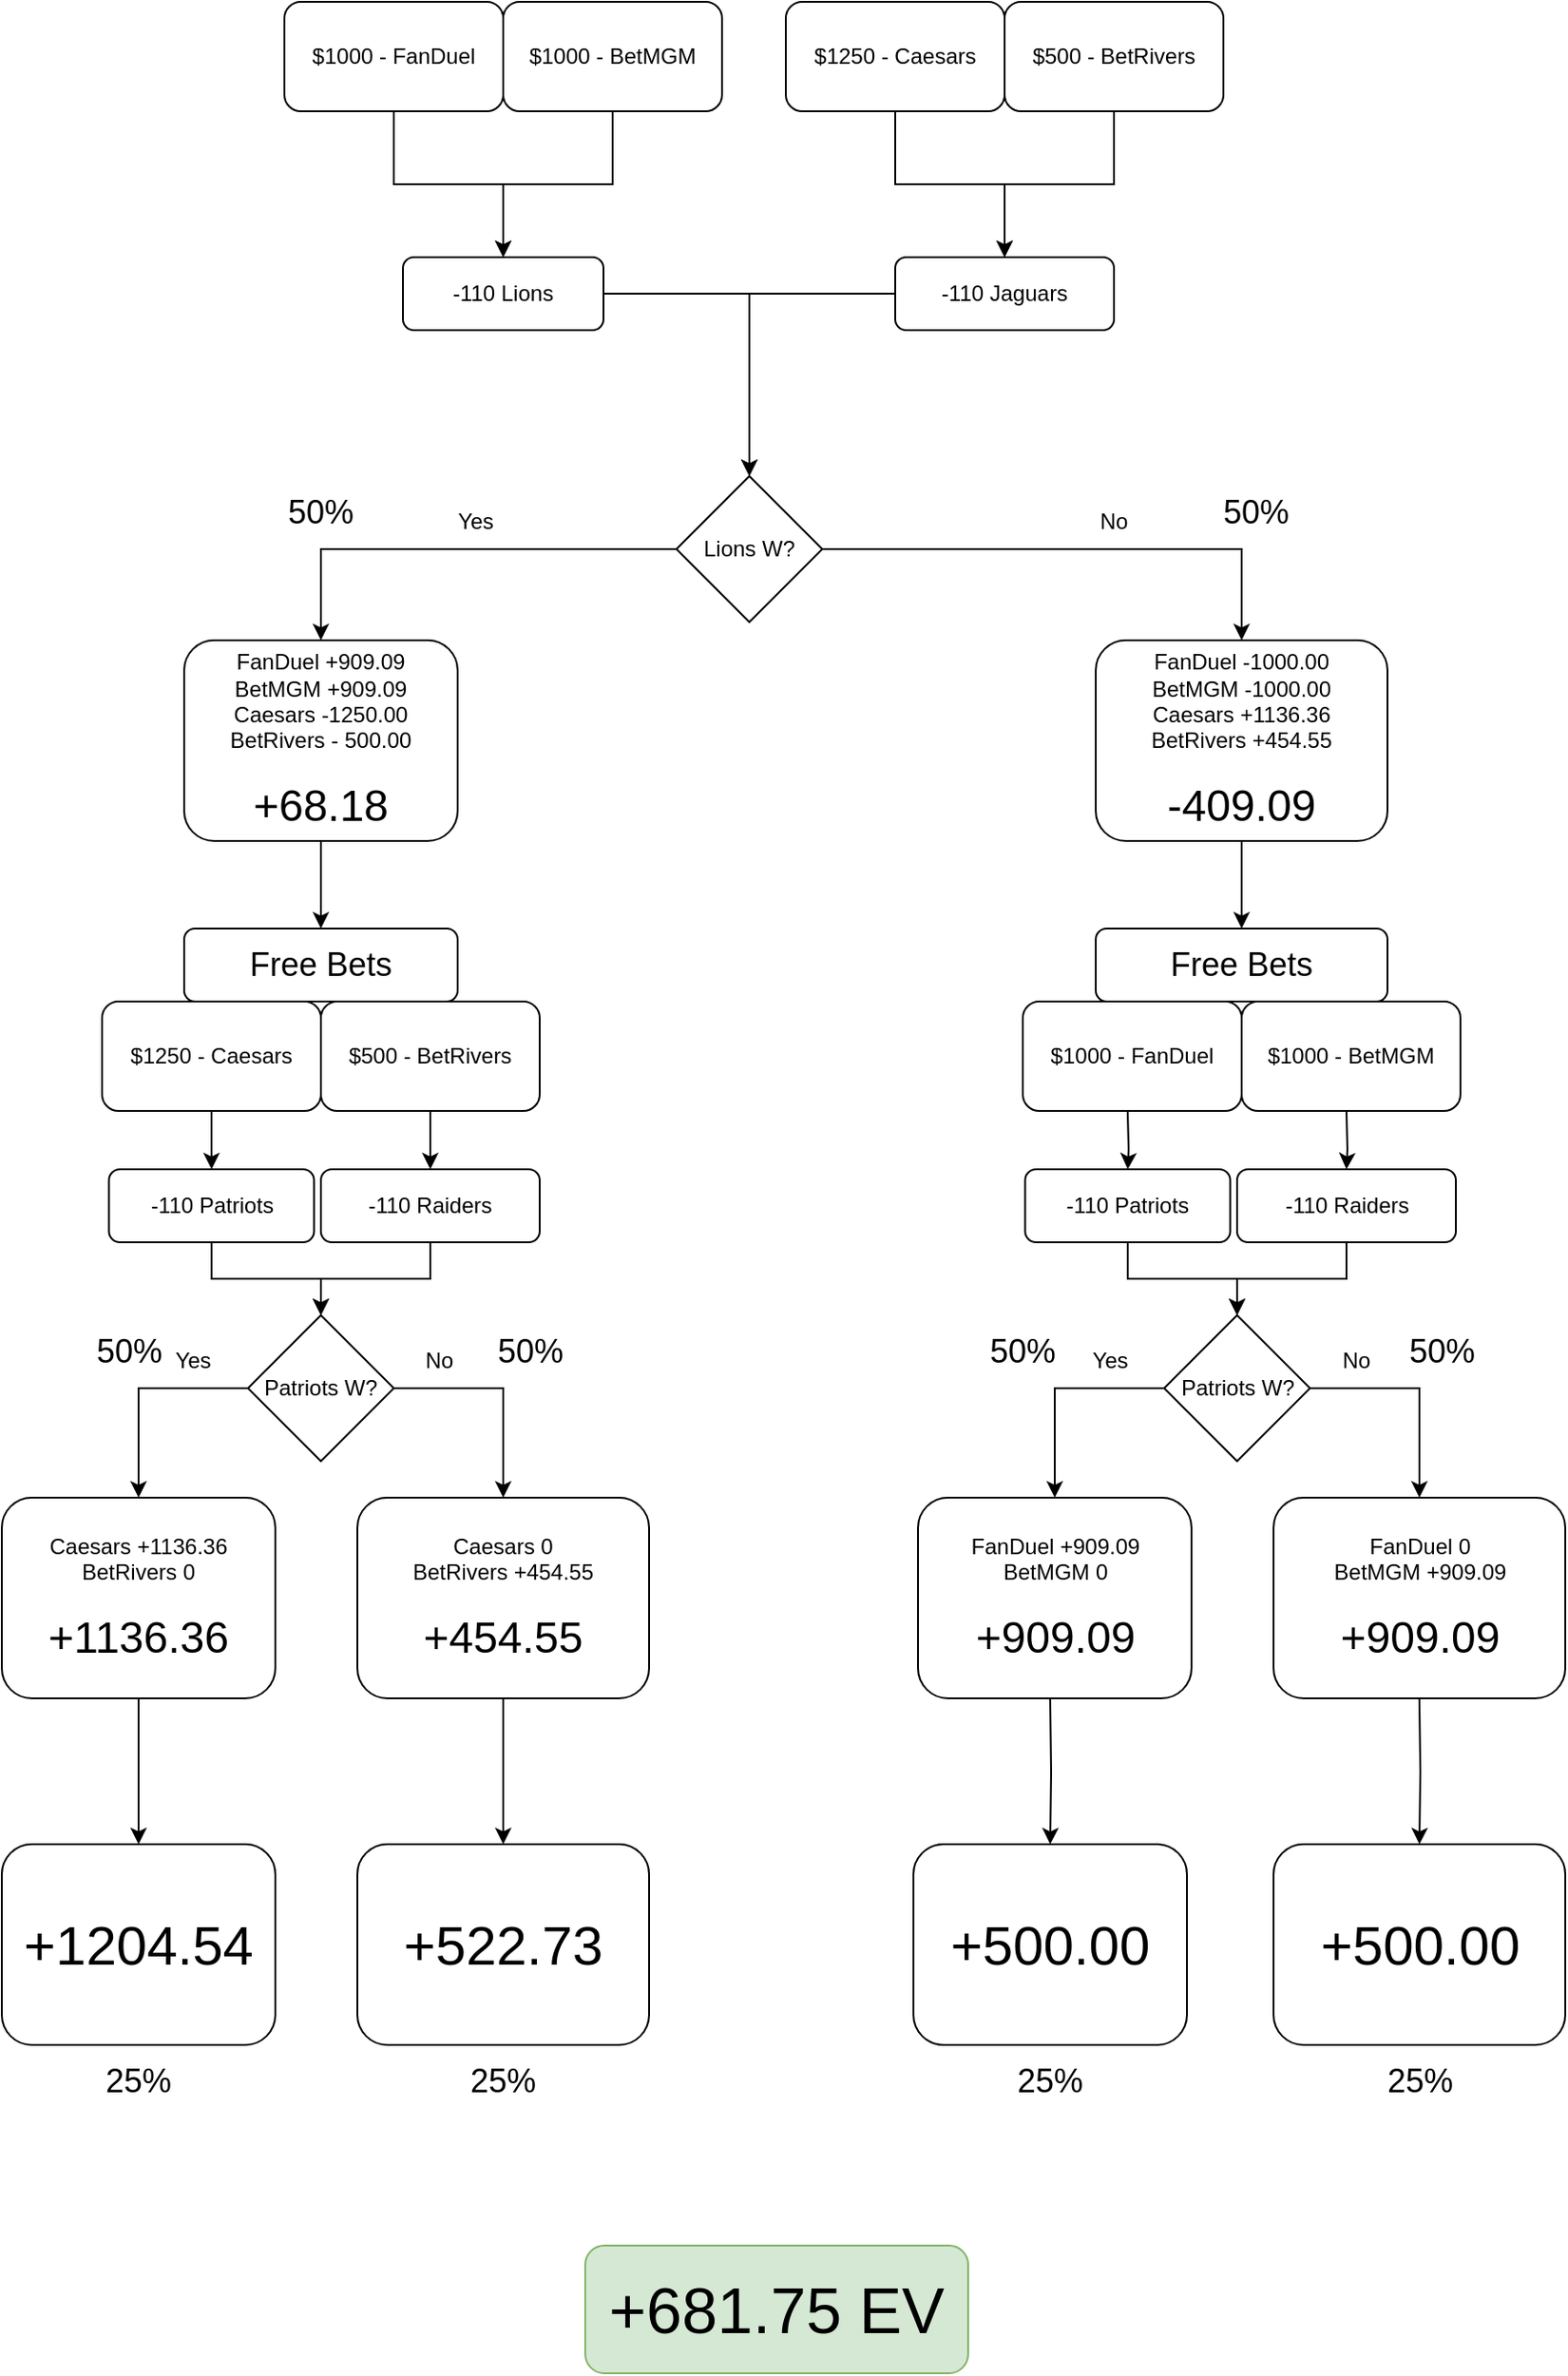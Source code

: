 <mxfile version="20.6.1" type="device"><diagram id="WQMPHxIAY1vT1AUHUR7S" name="Page-1"><mxGraphModel dx="1022" dy="1225" grid="1" gridSize="10" guides="1" tooltips="1" connect="1" arrows="1" fold="1" page="1" pageScale="1" pageWidth="850" pageHeight="1100" math="0" shadow="0"><root><mxCell id="0"/><mxCell id="1" parent="0"/><mxCell id="Ih9SbCEQwfI9a6Dsm7f1-6" value="" style="edgeStyle=orthogonalEdgeStyle;rounded=0;orthogonalLoop=1;jettySize=auto;html=1;" parent="1" source="Ih9SbCEQwfI9a6Dsm7f1-1" target="Ih9SbCEQwfI9a6Dsm7f1-5" edge="1"><mxGeometry relative="1" as="geometry"/></mxCell><mxCell id="Ih9SbCEQwfI9a6Dsm7f1-1" value="$1000 - FanDuel" style="rounded=1;whiteSpace=wrap;html=1;" parent="1" vertex="1"><mxGeometry x="565" y="60" width="120" height="60" as="geometry"/></mxCell><mxCell id="Ih9SbCEQwfI9a6Dsm7f1-7" value="" style="edgeStyle=orthogonalEdgeStyle;rounded=0;orthogonalLoop=1;jettySize=auto;html=1;" parent="1" source="Ih9SbCEQwfI9a6Dsm7f1-2" target="Ih9SbCEQwfI9a6Dsm7f1-5" edge="1"><mxGeometry relative="1" as="geometry"/></mxCell><mxCell id="Ih9SbCEQwfI9a6Dsm7f1-2" value="$1000 - BetMGM" style="rounded=1;whiteSpace=wrap;html=1;" parent="1" vertex="1"><mxGeometry x="685" y="60" width="120" height="60" as="geometry"/></mxCell><mxCell id="Ih9SbCEQwfI9a6Dsm7f1-9" value="" style="edgeStyle=orthogonalEdgeStyle;rounded=0;orthogonalLoop=1;jettySize=auto;html=1;" parent="1" source="Ih9SbCEQwfI9a6Dsm7f1-3" target="Ih9SbCEQwfI9a6Dsm7f1-8" edge="1"><mxGeometry relative="1" as="geometry"/></mxCell><mxCell id="Ih9SbCEQwfI9a6Dsm7f1-3" value="$1250 - Caesars" style="rounded=1;whiteSpace=wrap;html=1;" parent="1" vertex="1"><mxGeometry x="840" y="60" width="120" height="60" as="geometry"/></mxCell><mxCell id="Ih9SbCEQwfI9a6Dsm7f1-10" value="" style="edgeStyle=orthogonalEdgeStyle;rounded=0;orthogonalLoop=1;jettySize=auto;html=1;" parent="1" source="Ih9SbCEQwfI9a6Dsm7f1-4" target="Ih9SbCEQwfI9a6Dsm7f1-8" edge="1"><mxGeometry relative="1" as="geometry"/></mxCell><mxCell id="Ih9SbCEQwfI9a6Dsm7f1-4" value="$500 - BetRivers" style="rounded=1;whiteSpace=wrap;html=1;" parent="1" vertex="1"><mxGeometry x="960" y="60" width="120" height="60" as="geometry"/></mxCell><mxCell id="Ih9SbCEQwfI9a6Dsm7f1-37" value="" style="edgeStyle=orthogonalEdgeStyle;rounded=0;orthogonalLoop=1;jettySize=auto;html=1;fontSize=18;" parent="1" source="Ih9SbCEQwfI9a6Dsm7f1-5" target="Ih9SbCEQwfI9a6Dsm7f1-11" edge="1"><mxGeometry relative="1" as="geometry"/></mxCell><mxCell id="Ih9SbCEQwfI9a6Dsm7f1-5" value="-110 Lions" style="rounded=1;whiteSpace=wrap;html=1;" parent="1" vertex="1"><mxGeometry x="630" y="200" width="110" height="40" as="geometry"/></mxCell><mxCell id="Ih9SbCEQwfI9a6Dsm7f1-39" value="" style="edgeStyle=orthogonalEdgeStyle;rounded=0;orthogonalLoop=1;jettySize=auto;html=1;fontSize=18;" parent="1" source="Ih9SbCEQwfI9a6Dsm7f1-8" target="Ih9SbCEQwfI9a6Dsm7f1-11" edge="1"><mxGeometry relative="1" as="geometry"/></mxCell><mxCell id="Ih9SbCEQwfI9a6Dsm7f1-8" value="-110 Jaguars" style="rounded=1;whiteSpace=wrap;html=1;" parent="1" vertex="1"><mxGeometry x="900" y="200" width="120" height="40" as="geometry"/></mxCell><mxCell id="Ih9SbCEQwfI9a6Dsm7f1-16" value="" style="edgeStyle=orthogonalEdgeStyle;rounded=0;orthogonalLoop=1;jettySize=auto;html=1;exitX=1;exitY=0.5;exitDx=0;exitDy=0;" parent="1" source="Ih9SbCEQwfI9a6Dsm7f1-11" target="Ih9SbCEQwfI9a6Dsm7f1-15" edge="1"><mxGeometry relative="1" as="geometry"><mxPoint x="950" y="360" as="sourcePoint"/></mxGeometry></mxCell><mxCell id="Ih9SbCEQwfI9a6Dsm7f1-17" value="" style="edgeStyle=orthogonalEdgeStyle;rounded=0;orthogonalLoop=1;jettySize=auto;html=1;exitX=0;exitY=0.5;exitDx=0;exitDy=0;" parent="1" source="Ih9SbCEQwfI9a6Dsm7f1-11" target="Ih9SbCEQwfI9a6Dsm7f1-14" edge="1"><mxGeometry relative="1" as="geometry"><mxPoint x="720" y="360" as="sourcePoint"/></mxGeometry></mxCell><mxCell id="Ih9SbCEQwfI9a6Dsm7f1-11" value="Lions W?" style="rhombus;whiteSpace=wrap;html=1;" parent="1" vertex="1"><mxGeometry x="780" y="320" width="80" height="80" as="geometry"/></mxCell><mxCell id="Ih9SbCEQwfI9a6Dsm7f1-21" value="" style="edgeStyle=orthogonalEdgeStyle;rounded=0;orthogonalLoop=1;jettySize=auto;html=1;fontSize=24;" parent="1" source="Ih9SbCEQwfI9a6Dsm7f1-14" target="Ih9SbCEQwfI9a6Dsm7f1-20" edge="1"><mxGeometry relative="1" as="geometry"/></mxCell><mxCell id="Ih9SbCEQwfI9a6Dsm7f1-14" value="FanDuel +909.09&lt;br&gt;BetMGM +909.09&lt;br&gt;Caesars -1250.00&lt;br&gt;BetRivers - 500.00&lt;br&gt;&lt;br&gt;&lt;font style=&quot;font-size: 24px;&quot;&gt;+68.18&lt;/font&gt;" style="rounded=1;whiteSpace=wrap;html=1;" parent="1" vertex="1"><mxGeometry x="510" y="410" width="150" height="110" as="geometry"/></mxCell><mxCell id="Ih9SbCEQwfI9a6Dsm7f1-23" value="" style="edgeStyle=orthogonalEdgeStyle;rounded=0;orthogonalLoop=1;jettySize=auto;html=1;fontSize=24;" parent="1" source="Ih9SbCEQwfI9a6Dsm7f1-15" target="Ih9SbCEQwfI9a6Dsm7f1-22" edge="1"><mxGeometry relative="1" as="geometry"/></mxCell><mxCell id="Ih9SbCEQwfI9a6Dsm7f1-15" value="FanDuel -1000.00&lt;br&gt;BetMGM -1000.00&lt;br&gt;Caesars +1136.36&lt;br&gt;BetRivers +454.55&lt;br&gt;&lt;br&gt;&lt;font style=&quot;font-size: 24px;&quot;&gt;-409.09&lt;/font&gt;" style="rounded=1;whiteSpace=wrap;html=1;" parent="1" vertex="1"><mxGeometry x="1010" y="410" width="160" height="110" as="geometry"/></mxCell><mxCell id="Ih9SbCEQwfI9a6Dsm7f1-18" value="Yes" style="text;html=1;strokeColor=none;fillColor=none;align=center;verticalAlign=middle;whiteSpace=wrap;rounded=0;" parent="1" vertex="1"><mxGeometry x="640" y="330" width="60" height="30" as="geometry"/></mxCell><mxCell id="Ih9SbCEQwfI9a6Dsm7f1-19" value="No" style="text;html=1;strokeColor=none;fillColor=none;align=center;verticalAlign=middle;whiteSpace=wrap;rounded=0;" parent="1" vertex="1"><mxGeometry x="990" y="330" width="60" height="30" as="geometry"/></mxCell><mxCell id="Ih9SbCEQwfI9a6Dsm7f1-20" value="&lt;font style=&quot;font-size: 18px;&quot;&gt;Free Bets&lt;/font&gt;" style="rounded=1;whiteSpace=wrap;html=1;" parent="1" vertex="1"><mxGeometry x="510" y="568" width="150" height="40" as="geometry"/></mxCell><mxCell id="Ih9SbCEQwfI9a6Dsm7f1-22" value="&lt;font style=&quot;font-size: 18px;&quot;&gt;Free Bets&lt;/font&gt;" style="rounded=1;whiteSpace=wrap;html=1;" parent="1" vertex="1"><mxGeometry x="1010" y="568" width="160" height="40" as="geometry"/></mxCell><mxCell id="Ih9SbCEQwfI9a6Dsm7f1-24" value="$1000 - FanDuel" style="rounded=1;whiteSpace=wrap;html=1;" parent="1" vertex="1"><mxGeometry x="970" y="608" width="120" height="60" as="geometry"/></mxCell><mxCell id="Ih9SbCEQwfI9a6Dsm7f1-25" value="$1000 - BetMGM" style="rounded=1;whiteSpace=wrap;html=1;" parent="1" vertex="1"><mxGeometry x="1090" y="608" width="120" height="60" as="geometry"/></mxCell><mxCell id="Ih9SbCEQwfI9a6Dsm7f1-40" value="" style="edgeStyle=orthogonalEdgeStyle;rounded=0;orthogonalLoop=1;jettySize=auto;html=1;fontSize=18;" parent="1" source="Ih9SbCEQwfI9a6Dsm7f1-26" target="Ih9SbCEQwfI9a6Dsm7f1-34" edge="1"><mxGeometry relative="1" as="geometry"/></mxCell><mxCell id="Ih9SbCEQwfI9a6Dsm7f1-26" value="$1250 - Caesars" style="rounded=1;whiteSpace=wrap;html=1;" parent="1" vertex="1"><mxGeometry x="465" y="608" width="120" height="60" as="geometry"/></mxCell><mxCell id="Ih9SbCEQwfI9a6Dsm7f1-41" value="" style="edgeStyle=orthogonalEdgeStyle;rounded=0;orthogonalLoop=1;jettySize=auto;html=1;fontSize=18;" parent="1" source="Ih9SbCEQwfI9a6Dsm7f1-27" target="Ih9SbCEQwfI9a6Dsm7f1-35" edge="1"><mxGeometry relative="1" as="geometry"/></mxCell><mxCell id="Ih9SbCEQwfI9a6Dsm7f1-27" value="$500 - BetRivers" style="rounded=1;whiteSpace=wrap;html=1;" parent="1" vertex="1"><mxGeometry x="585" y="608" width="120" height="60" as="geometry"/></mxCell><mxCell id="Ih9SbCEQwfI9a6Dsm7f1-43" value="" style="edgeStyle=orthogonalEdgeStyle;rounded=0;orthogonalLoop=1;jettySize=auto;html=1;fontSize=18;" parent="1" source="Ih9SbCEQwfI9a6Dsm7f1-34" target="Ih9SbCEQwfI9a6Dsm7f1-42" edge="1"><mxGeometry relative="1" as="geometry"/></mxCell><mxCell id="Ih9SbCEQwfI9a6Dsm7f1-34" value="-110 Patriots" style="rounded=1;whiteSpace=wrap;html=1;" parent="1" vertex="1"><mxGeometry x="468.75" y="700" width="112.5" height="40" as="geometry"/></mxCell><mxCell id="Ih9SbCEQwfI9a6Dsm7f1-44" value="" style="edgeStyle=orthogonalEdgeStyle;rounded=0;orthogonalLoop=1;jettySize=auto;html=1;fontSize=18;" parent="1" source="Ih9SbCEQwfI9a6Dsm7f1-35" target="Ih9SbCEQwfI9a6Dsm7f1-42" edge="1"><mxGeometry relative="1" as="geometry"/></mxCell><mxCell id="Ih9SbCEQwfI9a6Dsm7f1-35" value="-110 Raiders" style="rounded=1;whiteSpace=wrap;html=1;" parent="1" vertex="1"><mxGeometry x="585" y="700" width="120" height="40" as="geometry"/></mxCell><mxCell id="Ih9SbCEQwfI9a6Dsm7f1-47" value="" style="edgeStyle=orthogonalEdgeStyle;rounded=0;orthogonalLoop=1;jettySize=auto;html=1;fontSize=24;" parent="1" source="Ih9SbCEQwfI9a6Dsm7f1-42" target="Ih9SbCEQwfI9a6Dsm7f1-45" edge="1"><mxGeometry relative="1" as="geometry"><Array as="points"><mxPoint x="485" y="820"/></Array></mxGeometry></mxCell><mxCell id="Ih9SbCEQwfI9a6Dsm7f1-48" value="" style="edgeStyle=orthogonalEdgeStyle;rounded=0;orthogonalLoop=1;jettySize=auto;html=1;fontSize=24;" parent="1" source="Ih9SbCEQwfI9a6Dsm7f1-42" target="Ih9SbCEQwfI9a6Dsm7f1-46" edge="1"><mxGeometry relative="1" as="geometry"><Array as="points"><mxPoint x="685" y="820"/></Array></mxGeometry></mxCell><mxCell id="Ih9SbCEQwfI9a6Dsm7f1-42" value="Patriots W?" style="rhombus;whiteSpace=wrap;html=1;" parent="1" vertex="1"><mxGeometry x="545" y="780" width="80" height="80" as="geometry"/></mxCell><mxCell id="Ih9SbCEQwfI9a6Dsm7f1-78" value="" style="edgeStyle=orthogonalEdgeStyle;rounded=0;orthogonalLoop=1;jettySize=auto;html=1;fontSize=24;" parent="1" source="Ih9SbCEQwfI9a6Dsm7f1-45" target="Ih9SbCEQwfI9a6Dsm7f1-77" edge="1"><mxGeometry relative="1" as="geometry"/></mxCell><mxCell id="Ih9SbCEQwfI9a6Dsm7f1-45" value="Caesars +1136.36&lt;br&gt;BetRivers 0&lt;br&gt;&lt;br&gt;&lt;font style=&quot;font-size: 24px;&quot;&gt;+1136.36&lt;/font&gt;" style="rounded=1;whiteSpace=wrap;html=1;" parent="1" vertex="1"><mxGeometry x="410" y="880" width="150" height="110" as="geometry"/></mxCell><mxCell id="Ih9SbCEQwfI9a6Dsm7f1-80" value="" style="edgeStyle=orthogonalEdgeStyle;rounded=0;orthogonalLoop=1;jettySize=auto;html=1;fontSize=30;" parent="1" source="Ih9SbCEQwfI9a6Dsm7f1-46" target="Ih9SbCEQwfI9a6Dsm7f1-79" edge="1"><mxGeometry relative="1" as="geometry"/></mxCell><mxCell id="Ih9SbCEQwfI9a6Dsm7f1-46" value="Caesars 0&lt;br&gt;BetRivers +454.55&lt;br&gt;&lt;br&gt;&lt;font style=&quot;font-size: 24px;&quot;&gt;+454.55&lt;/font&gt;" style="rounded=1;whiteSpace=wrap;html=1;" parent="1" vertex="1"><mxGeometry x="605" y="880" width="160" height="110" as="geometry"/></mxCell><mxCell id="Ih9SbCEQwfI9a6Dsm7f1-49" value="Yes" style="text;html=1;strokeColor=none;fillColor=none;align=center;verticalAlign=middle;whiteSpace=wrap;rounded=0;" parent="1" vertex="1"><mxGeometry x="485" y="790" width="60" height="30" as="geometry"/></mxCell><mxCell id="Ih9SbCEQwfI9a6Dsm7f1-50" value="No" style="text;html=1;strokeColor=none;fillColor=none;align=center;verticalAlign=middle;whiteSpace=wrap;rounded=0;" parent="1" vertex="1"><mxGeometry x="620" y="790" width="60" height="30" as="geometry"/></mxCell><mxCell id="Ih9SbCEQwfI9a6Dsm7f1-64" value="" style="edgeStyle=orthogonalEdgeStyle;rounded=0;orthogonalLoop=1;jettySize=auto;html=1;fontSize=18;" parent="1" target="Ih9SbCEQwfI9a6Dsm7f1-67" edge="1"><mxGeometry relative="1" as="geometry"><mxPoint x="1027.5" y="668" as="sourcePoint"/></mxGeometry></mxCell><mxCell id="Ih9SbCEQwfI9a6Dsm7f1-65" value="" style="edgeStyle=orthogonalEdgeStyle;rounded=0;orthogonalLoop=1;jettySize=auto;html=1;fontSize=18;" parent="1" target="Ih9SbCEQwfI9a6Dsm7f1-69" edge="1"><mxGeometry relative="1" as="geometry"><mxPoint x="1147.5" y="668" as="sourcePoint"/></mxGeometry></mxCell><mxCell id="Ih9SbCEQwfI9a6Dsm7f1-66" value="" style="edgeStyle=orthogonalEdgeStyle;rounded=0;orthogonalLoop=1;jettySize=auto;html=1;fontSize=18;" parent="1" source="Ih9SbCEQwfI9a6Dsm7f1-67" target="Ih9SbCEQwfI9a6Dsm7f1-72" edge="1"><mxGeometry relative="1" as="geometry"/></mxCell><mxCell id="Ih9SbCEQwfI9a6Dsm7f1-67" value="-110 Patriots" style="rounded=1;whiteSpace=wrap;html=1;" parent="1" vertex="1"><mxGeometry x="971.25" y="700" width="112.5" height="40" as="geometry"/></mxCell><mxCell id="Ih9SbCEQwfI9a6Dsm7f1-68" value="" style="edgeStyle=orthogonalEdgeStyle;rounded=0;orthogonalLoop=1;jettySize=auto;html=1;fontSize=18;" parent="1" source="Ih9SbCEQwfI9a6Dsm7f1-69" target="Ih9SbCEQwfI9a6Dsm7f1-72" edge="1"><mxGeometry relative="1" as="geometry"/></mxCell><mxCell id="Ih9SbCEQwfI9a6Dsm7f1-69" value="-110 Raiders" style="rounded=1;whiteSpace=wrap;html=1;" parent="1" vertex="1"><mxGeometry x="1087.5" y="700" width="120" height="40" as="geometry"/></mxCell><mxCell id="Ih9SbCEQwfI9a6Dsm7f1-70" value="" style="edgeStyle=orthogonalEdgeStyle;rounded=0;orthogonalLoop=1;jettySize=auto;html=1;fontSize=24;" parent="1" source="Ih9SbCEQwfI9a6Dsm7f1-72" target="Ih9SbCEQwfI9a6Dsm7f1-73" edge="1"><mxGeometry relative="1" as="geometry"><Array as="points"><mxPoint x="987.5" y="820"/></Array></mxGeometry></mxCell><mxCell id="Ih9SbCEQwfI9a6Dsm7f1-71" value="" style="edgeStyle=orthogonalEdgeStyle;rounded=0;orthogonalLoop=1;jettySize=auto;html=1;fontSize=24;" parent="1" source="Ih9SbCEQwfI9a6Dsm7f1-72" target="Ih9SbCEQwfI9a6Dsm7f1-74" edge="1"><mxGeometry relative="1" as="geometry"><Array as="points"><mxPoint x="1187.5" y="820"/></Array></mxGeometry></mxCell><mxCell id="Ih9SbCEQwfI9a6Dsm7f1-72" value="Patriots W?" style="rhombus;whiteSpace=wrap;html=1;" parent="1" vertex="1"><mxGeometry x="1047.5" y="780" width="80" height="80" as="geometry"/></mxCell><mxCell id="Ih9SbCEQwfI9a6Dsm7f1-73" value="FanDuel +909.09&lt;br&gt;BetMGM 0&lt;br&gt;&lt;br&gt;&lt;font style=&quot;font-size: 24px;&quot;&gt;+909.09&lt;/font&gt;" style="rounded=1;whiteSpace=wrap;html=1;" parent="1" vertex="1"><mxGeometry x="912.5" y="880" width="150" height="110" as="geometry"/></mxCell><mxCell id="Ih9SbCEQwfI9a6Dsm7f1-74" value="FanDuel 0&lt;br&gt;BetMGM +909.09&lt;br&gt;&lt;br&gt;&lt;font style=&quot;font-size: 24px;&quot;&gt;+909.09&lt;/font&gt;" style="rounded=1;whiteSpace=wrap;html=1;" parent="1" vertex="1"><mxGeometry x="1107.5" y="880" width="160" height="110" as="geometry"/></mxCell><mxCell id="Ih9SbCEQwfI9a6Dsm7f1-75" value="Yes" style="text;html=1;strokeColor=none;fillColor=none;align=center;verticalAlign=middle;whiteSpace=wrap;rounded=0;" parent="1" vertex="1"><mxGeometry x="987.5" y="790" width="60" height="30" as="geometry"/></mxCell><mxCell id="Ih9SbCEQwfI9a6Dsm7f1-76" value="No" style="text;html=1;strokeColor=none;fillColor=none;align=center;verticalAlign=middle;whiteSpace=wrap;rounded=0;" parent="1" vertex="1"><mxGeometry x="1122.5" y="790" width="60" height="30" as="geometry"/></mxCell><mxCell id="Ih9SbCEQwfI9a6Dsm7f1-77" value="&lt;font style=&quot;font-size: 30px;&quot;&gt;+1204.54&lt;/font&gt;" style="rounded=1;whiteSpace=wrap;html=1;" parent="1" vertex="1"><mxGeometry x="410" y="1070" width="150" height="110" as="geometry"/></mxCell><mxCell id="Ih9SbCEQwfI9a6Dsm7f1-79" value="&lt;font style=&quot;font-size: 30px;&quot;&gt;+522.73&lt;/font&gt;" style="rounded=1;whiteSpace=wrap;html=1;" parent="1" vertex="1"><mxGeometry x="605" y="1070" width="160" height="110" as="geometry"/></mxCell><mxCell id="Ih9SbCEQwfI9a6Dsm7f1-81" value="" style="edgeStyle=orthogonalEdgeStyle;rounded=0;orthogonalLoop=1;jettySize=auto;html=1;fontSize=24;" parent="1" target="Ih9SbCEQwfI9a6Dsm7f1-83" edge="1"><mxGeometry relative="1" as="geometry"><mxPoint x="985" y="990" as="sourcePoint"/></mxGeometry></mxCell><mxCell id="Ih9SbCEQwfI9a6Dsm7f1-82" value="" style="edgeStyle=orthogonalEdgeStyle;rounded=0;orthogonalLoop=1;jettySize=auto;html=1;fontSize=30;" parent="1" target="Ih9SbCEQwfI9a6Dsm7f1-84" edge="1"><mxGeometry relative="1" as="geometry"><mxPoint x="1187.5" y="990" as="sourcePoint"/></mxGeometry></mxCell><mxCell id="Ih9SbCEQwfI9a6Dsm7f1-83" value="&lt;font style=&quot;font-size: 30px;&quot;&gt;+500.00&lt;/font&gt;" style="rounded=1;whiteSpace=wrap;html=1;" parent="1" vertex="1"><mxGeometry x="910" y="1070" width="150" height="110" as="geometry"/></mxCell><mxCell id="Ih9SbCEQwfI9a6Dsm7f1-84" value="&lt;font style=&quot;font-size: 30px;&quot;&gt;+500.00&lt;/font&gt;" style="rounded=1;whiteSpace=wrap;html=1;" parent="1" vertex="1"><mxGeometry x="1107.5" y="1070" width="160" height="110" as="geometry"/></mxCell><mxCell id="84Af1Aydd5Etq9QHZt_q-1" value="&lt;font style=&quot;font-size: 18px;&quot;&gt;25%&lt;/font&gt;" style="text;html=1;strokeColor=none;fillColor=none;align=center;verticalAlign=middle;whiteSpace=wrap;rounded=0;fontSize=30;" parent="1" vertex="1"><mxGeometry x="455" y="1180" width="60" height="30" as="geometry"/></mxCell><mxCell id="84Af1Aydd5Etq9QHZt_q-2" value="&lt;font style=&quot;font-size: 18px;&quot;&gt;25%&lt;/font&gt;" style="text;html=1;strokeColor=none;fillColor=none;align=center;verticalAlign=middle;whiteSpace=wrap;rounded=0;fontSize=30;" parent="1" vertex="1"><mxGeometry x="655" y="1180" width="60" height="30" as="geometry"/></mxCell><mxCell id="84Af1Aydd5Etq9QHZt_q-3" value="&lt;font style=&quot;font-size: 18px;&quot;&gt;25%&lt;/font&gt;" style="text;html=1;strokeColor=none;fillColor=none;align=center;verticalAlign=middle;whiteSpace=wrap;rounded=0;fontSize=30;" parent="1" vertex="1"><mxGeometry x="955" y="1180" width="60" height="30" as="geometry"/></mxCell><mxCell id="84Af1Aydd5Etq9QHZt_q-4" value="&lt;font style=&quot;font-size: 18px;&quot;&gt;25%&lt;/font&gt;" style="text;html=1;strokeColor=none;fillColor=none;align=center;verticalAlign=middle;whiteSpace=wrap;rounded=0;fontSize=30;" parent="1" vertex="1"><mxGeometry x="1157.5" y="1180" width="60" height="30" as="geometry"/></mxCell><mxCell id="84Af1Aydd5Etq9QHZt_q-5" value="&lt;font style=&quot;font-size: 35px;&quot;&gt;+681.75 EV&lt;/font&gt;" style="rounded=1;whiteSpace=wrap;html=1;fontSize=18;fillColor=#d5e8d4;strokeColor=#82b366;" parent="1" vertex="1"><mxGeometry x="730" y="1290" width="210" height="70" as="geometry"/></mxCell><mxCell id="84Af1Aydd5Etq9QHZt_q-6" value="&lt;font style=&quot;font-size: 18px;&quot;&gt;50%&lt;/font&gt;" style="text;html=1;strokeColor=none;fillColor=none;align=center;verticalAlign=middle;whiteSpace=wrap;rounded=0;fontSize=30;" parent="1" vertex="1"><mxGeometry x="555" y="320" width="60" height="30" as="geometry"/></mxCell><mxCell id="84Af1Aydd5Etq9QHZt_q-7" value="&lt;font style=&quot;font-size: 18px;&quot;&gt;50%&lt;/font&gt;" style="text;html=1;strokeColor=none;fillColor=none;align=center;verticalAlign=middle;whiteSpace=wrap;rounded=0;fontSize=30;" parent="1" vertex="1"><mxGeometry x="1067.5" y="320" width="60" height="30" as="geometry"/></mxCell><mxCell id="84Af1Aydd5Etq9QHZt_q-8" value="&lt;font style=&quot;font-size: 18px;&quot;&gt;50%&lt;/font&gt;" style="text;html=1;strokeColor=none;fillColor=none;align=center;verticalAlign=middle;whiteSpace=wrap;rounded=0;fontSize=30;" parent="1" vertex="1"><mxGeometry x="450" y="780" width="60" height="30" as="geometry"/></mxCell><mxCell id="84Af1Aydd5Etq9QHZt_q-9" value="&lt;font style=&quot;font-size: 18px;&quot;&gt;50%&lt;/font&gt;" style="text;html=1;strokeColor=none;fillColor=none;align=center;verticalAlign=middle;whiteSpace=wrap;rounded=0;fontSize=30;" parent="1" vertex="1"><mxGeometry x="670" y="780" width="60" height="30" as="geometry"/></mxCell><mxCell id="84Af1Aydd5Etq9QHZt_q-10" value="&lt;font style=&quot;font-size: 18px;&quot;&gt;50%&lt;/font&gt;" style="text;html=1;strokeColor=none;fillColor=none;align=center;verticalAlign=middle;whiteSpace=wrap;rounded=0;fontSize=30;" parent="1" vertex="1"><mxGeometry x="940" y="780" width="60" height="30" as="geometry"/></mxCell><mxCell id="84Af1Aydd5Etq9QHZt_q-11" value="&lt;font style=&quot;font-size: 18px;&quot;&gt;50%&lt;/font&gt;" style="text;html=1;strokeColor=none;fillColor=none;align=center;verticalAlign=middle;whiteSpace=wrap;rounded=0;fontSize=30;" parent="1" vertex="1"><mxGeometry x="1170" y="780" width="60" height="30" as="geometry"/></mxCell></root></mxGraphModel></diagram></mxfile>